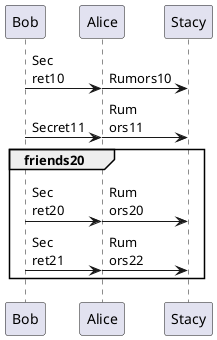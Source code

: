 {
  "sha1": "s9av7htqxn27vzux0x571o5a1lxc06i",
  "insertion": {
    "when": "2024-06-04T17:28:44.805Z",
    "url": "http://forum.plantuml.net/6438/teoz-doesnt-work-in-a-group-or-alt",
    "user": "plantuml@gmail.com"
  }
}
@startuml
!pragma teoz true
Bob -> Alice : Sec\nret10
& Alice -> Stacy : Rumors10

Bob -> Alice : Secret11
& Alice -> Stacy : Rum\nors11


group friends20
Bob -> Alice : Sec\nret20
& Alice -> Stacy : Rum\nors20

Bob -> Alice : Sec\nret21
& Alice -> Stacy : Rum\nors22

end


@enduml
